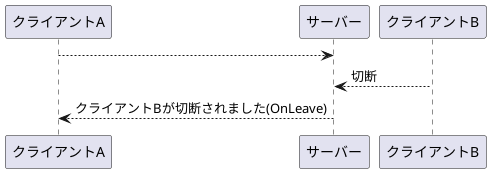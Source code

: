 @startuml
'https://plantuml.com/sequence-diagram クライアントA
participant クライアントA
participant サーバー
participant クライアントB

クライアントA-->サーバー:
クライアントB-->サーバー:切断

サーバー-->クライアントA:クライアントBが切断されました(OnLeave)

@enduml